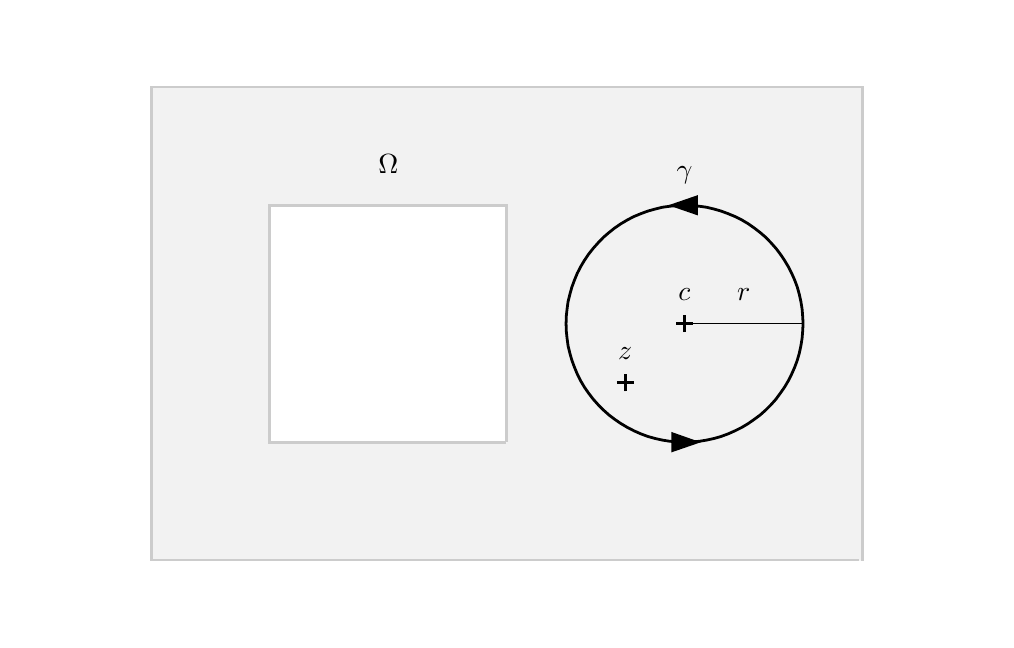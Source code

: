 \begingroup%
\makeatletter%
\begin{pgfpicture}%
\pgfpathrectangle{\pgfpointorigin}{\pgfqpoint{4.792in}{2.961in}}%
\pgfusepath{use as bounding box, clip}%
\begin{pgfscope}%
\pgfsetbuttcap%
\pgfsetmiterjoin%
\definecolor{currentfill}{rgb}{1.0,1.0,1.0}%
\pgfsetfillcolor{currentfill}%
\pgfsetlinewidth{0.0pt}%
\definecolor{currentstroke}{rgb}{1.0,1.0,1.0}%
\pgfsetstrokecolor{currentstroke}%
\pgfsetdash{}{0pt}%
\pgfpathmoveto{\pgfqpoint{0.0in}{0.0in}}%
\pgfpathlineto{\pgfqpoint{4.792in}{0.0in}}%
\pgfpathlineto{\pgfqpoint{4.792in}{2.961in}}%
\pgfpathlineto{\pgfqpoint{0.0in}{2.961in}}%
\pgfpathclose%
\pgfusepath{fill}%
\end{pgfscope}%
\begin{pgfscope}%
\pgfpathrectangle{\pgfqpoint{0.479in}{0.296in}}{\pgfqpoint{3.833in}{2.369in}} %
\pgfusepath{clip}%
\pgfsetbuttcap%
\pgfsetmiterjoin%
\definecolor{currentfill}{rgb}{0.95,0.95,0.95}%
\pgfsetfillcolor{currentfill}%
\pgfsetlinewidth{1.004pt}%
\definecolor{currentstroke}{rgb}{0.8,0.8,0.8}%
\pgfsetstrokecolor{currentstroke}%
\pgfsetdash{}{0pt}%
\pgfpathmoveto{\pgfqpoint{4.173in}{0.296in}}%
\pgfpathlineto{\pgfqpoint{4.173in}{2.665in}}%
\pgfpathlineto{\pgfqpoint{0.619in}{2.665in}}%
\pgfpathlineto{\pgfqpoint{0.619in}{0.296in}}%
\pgfpathlineto{\pgfqpoint{4.159in}{0.296in}}%
\pgfpathlineto{\pgfqpoint{4.159in}{0.296in}}%
\pgfusepath{stroke,fill}%
\end{pgfscope}%
\begin{pgfscope}%
\pgfpathrectangle{\pgfqpoint{0.479in}{0.296in}}{\pgfqpoint{3.833in}{2.369in}} %
\pgfusepath{clip}%
\pgfsetbuttcap%
\pgfsetmiterjoin%
\definecolor{currentfill}{rgb}{1.0,1.0,1.0}%
\pgfsetfillcolor{currentfill}%
\pgfsetlinewidth{1.004pt}%
\definecolor{currentstroke}{rgb}{0.8,0.8,0.8}%
\pgfsetstrokecolor{currentstroke}%
\pgfsetdash{}{0pt}%
\pgfpathmoveto{\pgfqpoint{2.396in}{0.888in}}%
\pgfpathlineto{\pgfqpoint{2.396in}{2.073in}}%
\pgfpathlineto{\pgfqpoint{1.211in}{2.073in}}%
\pgfpathlineto{\pgfqpoint{1.211in}{0.888in}}%
\pgfpathlineto{\pgfqpoint{2.391in}{0.888in}}%
\pgfpathlineto{\pgfqpoint{2.391in}{0.888in}}%
\pgfusepath{stroke,fill}%
\end{pgfscope}%
\begin{pgfscope}%
\pgfpathrectangle{\pgfqpoint{0.479in}{0.296in}}{\pgfqpoint{3.833in}{2.369in}} %
\pgfusepath{clip}%
\pgfsetbuttcap%
\pgfsetmiterjoin%
\pgfsetlinewidth{1.004pt}%
\definecolor{currentstroke}{rgb}{0.0,0.0,0.0}%
\pgfsetstrokecolor{currentstroke}%
\pgfsetdash{}{0pt}%
\pgfpathmoveto{\pgfqpoint{3.877in}{1.481in}}%
\pgfpathlineto{\pgfqpoint{3.875in}{1.518in}}%
\pgfpathlineto{\pgfqpoint{3.872in}{1.555in}}%
\pgfpathlineto{\pgfqpoint{3.866in}{1.592in}}%
\pgfpathlineto{\pgfqpoint{3.858in}{1.628in}}%
\pgfpathlineto{\pgfqpoint{3.848in}{1.664in}}%
\pgfpathlineto{\pgfqpoint{3.835in}{1.699in}}%
\pgfpathlineto{\pgfqpoint{3.82in}{1.733in}}%
\pgfpathlineto{\pgfqpoint{3.803in}{1.766in}}%
\pgfpathlineto{\pgfqpoint{3.784in}{1.798in}}%
\pgfpathlineto{\pgfqpoint{3.763in}{1.829in}}%
\pgfpathlineto{\pgfqpoint{3.741in}{1.858in}}%
\pgfpathlineto{\pgfqpoint{3.716in}{1.886in}}%
\pgfpathlineto{\pgfqpoint{3.69in}{1.913in}}%
\pgfpathlineto{\pgfqpoint{3.662in}{1.937in}}%
\pgfpathlineto{\pgfqpoint{3.632in}{1.96in}}%
\pgfpathlineto{\pgfqpoint{3.602in}{1.981in}}%
\pgfpathlineto{\pgfqpoint{3.57in}{2.0in}}%
\pgfpathlineto{\pgfqpoint{3.536in}{2.017in}}%
\pgfpathlineto{\pgfqpoint{3.502in}{2.031in}}%
\pgfpathlineto{\pgfqpoint{3.467in}{2.044in}}%
\pgfpathlineto{\pgfqpoint{3.432in}{2.054in}}%
\pgfpathlineto{\pgfqpoint{3.395in}{2.063in}}%
\pgfpathlineto{\pgfqpoint{3.359in}{2.068in}}%
\pgfpathlineto{\pgfqpoint{3.321in}{2.072in}}%
\pgfpathlineto{\pgfqpoint{3.284in}{2.073in}}%
\pgfpathlineto{\pgfqpoint{3.247in}{2.072in}}%
\pgfpathlineto{\pgfqpoint{3.21in}{2.068in}}%
\pgfpathlineto{\pgfqpoint{3.173in}{2.063in}}%
\pgfpathlineto{\pgfqpoint{3.137in}{2.054in}}%
\pgfpathlineto{\pgfqpoint{3.101in}{2.044in}}%
\pgfpathlineto{\pgfqpoint{3.066in}{2.031in}}%
\pgfpathlineto{\pgfqpoint{3.032in}{2.017in}}%
\pgfpathlineto{\pgfqpoint{2.999in}{2.0in}}%
\pgfpathlineto{\pgfqpoint{2.967in}{1.981in}}%
\pgfpathlineto{\pgfqpoint{2.936in}{1.96in}}%
\pgfpathlineto{\pgfqpoint{2.907in}{1.937in}}%
\pgfpathlineto{\pgfqpoint{2.879in}{1.913in}}%
\pgfpathlineto{\pgfqpoint{2.853in}{1.886in}}%
\pgfpathlineto{\pgfqpoint{2.828in}{1.858in}}%
\pgfpathlineto{\pgfqpoint{2.805in}{1.829in}}%
\pgfpathlineto{\pgfqpoint{2.784in}{1.798in}}%
\pgfpathlineto{\pgfqpoint{2.765in}{1.766in}}%
\pgfpathlineto{\pgfqpoint{2.748in}{1.733in}}%
\pgfpathlineto{\pgfqpoint{2.734in}{1.699in}}%
\pgfpathlineto{\pgfqpoint{2.721in}{1.664in}}%
\pgfpathlineto{\pgfqpoint{2.711in}{1.628in}}%
\pgfpathlineto{\pgfqpoint{2.702in}{1.592in}}%
\pgfpathlineto{\pgfqpoint{2.697in}{1.555in}}%
\pgfpathlineto{\pgfqpoint{2.693in}{1.518in}}%
\pgfpathlineto{\pgfqpoint{2.692in}{1.481in}}%
\pgfpathlineto{\pgfqpoint{2.693in}{1.444in}}%
\pgfpathlineto{\pgfqpoint{2.697in}{1.407in}}%
\pgfpathlineto{\pgfqpoint{2.702in}{1.37in}}%
\pgfpathlineto{\pgfqpoint{2.711in}{1.333in}}%
\pgfpathlineto{\pgfqpoint{2.721in}{1.298in}}%
\pgfpathlineto{\pgfqpoint{2.734in}{1.263in}}%
\pgfpathlineto{\pgfqpoint{2.748in}{1.229in}}%
\pgfpathlineto{\pgfqpoint{2.765in}{1.195in}}%
\pgfpathlineto{\pgfqpoint{2.784in}{1.163in}}%
\pgfpathlineto{\pgfqpoint{2.805in}{1.133in}}%
\pgfpathlineto{\pgfqpoint{2.828in}{1.103in}}%
\pgfpathlineto{\pgfqpoint{2.853in}{1.075in}}%
\pgfpathlineto{\pgfqpoint{2.879in}{1.049in}}%
\pgfpathlineto{\pgfqpoint{2.907in}{1.024in}}%
\pgfpathlineto{\pgfqpoint{2.936in}{1.002in}}%
\pgfpathlineto{\pgfqpoint{2.967in}{0.981in}}%
\pgfpathlineto{\pgfqpoint{2.999in}{0.962in}}%
\pgfpathlineto{\pgfqpoint{3.032in}{0.945in}}%
\pgfpathlineto{\pgfqpoint{3.066in}{0.93in}}%
\pgfpathlineto{\pgfqpoint{3.101in}{0.917in}}%
\pgfpathlineto{\pgfqpoint{3.137in}{0.907in}}%
\pgfpathlineto{\pgfqpoint{3.173in}{0.899in}}%
\pgfpathlineto{\pgfqpoint{3.21in}{0.893in}}%
\pgfpathlineto{\pgfqpoint{3.247in}{0.89in}}%
\pgfpathlineto{\pgfqpoint{3.284in}{0.888in}}%
\pgfpathlineto{\pgfqpoint{3.321in}{0.89in}}%
\pgfpathlineto{\pgfqpoint{3.359in}{0.893in}}%
\pgfpathlineto{\pgfqpoint{3.395in}{0.899in}}%
\pgfpathlineto{\pgfqpoint{3.432in}{0.907in}}%
\pgfpathlineto{\pgfqpoint{3.467in}{0.917in}}%
\pgfpathlineto{\pgfqpoint{3.502in}{0.93in}}%
\pgfpathlineto{\pgfqpoint{3.536in}{0.945in}}%
\pgfpathlineto{\pgfqpoint{3.57in}{0.962in}}%
\pgfpathlineto{\pgfqpoint{3.602in}{0.981in}}%
\pgfpathlineto{\pgfqpoint{3.632in}{1.002in}}%
\pgfpathlineto{\pgfqpoint{3.662in}{1.024in}}%
\pgfpathlineto{\pgfqpoint{3.69in}{1.049in}}%
\pgfpathlineto{\pgfqpoint{3.716in}{1.075in}}%
\pgfpathlineto{\pgfqpoint{3.741in}{1.103in}}%
\pgfpathlineto{\pgfqpoint{3.763in}{1.133in}}%
\pgfpathlineto{\pgfqpoint{3.784in}{1.163in}}%
\pgfpathlineto{\pgfqpoint{3.803in}{1.195in}}%
\pgfpathlineto{\pgfqpoint{3.82in}{1.229in}}%
\pgfpathlineto{\pgfqpoint{3.835in}{1.263in}}%
\pgfpathlineto{\pgfqpoint{3.848in}{1.298in}}%
\pgfpathlineto{\pgfqpoint{3.858in}{1.333in}}%
\pgfpathlineto{\pgfqpoint{3.866in}{1.37in}}%
\pgfpathlineto{\pgfqpoint{3.872in}{1.407in}}%
\pgfpathlineto{\pgfqpoint{3.875in}{1.444in}}%
\pgfpathlineto{\pgfqpoint{3.877in}{1.481in}}%
\pgfpathlineto{\pgfqpoint{3.877in}{1.481in}}%
\pgfusepath{stroke}%
\end{pgfscope}%
\begin{pgfscope}%
\pgfpathrectangle{\pgfqpoint{0.479in}{0.296in}}{\pgfqpoint{3.833in}{2.369in}} %
\pgfusepath{clip}%
\pgfsetbuttcap%
\pgfsetmiterjoin%
\definecolor{currentfill}{rgb}{0.0,0.0,0.0}%
\pgfsetfillcolor{currentfill}%
\pgfsetlinewidth{1.004pt}%
\definecolor{currentstroke}{rgb}{0.0,0.0,0.0}%
\pgfsetstrokecolor{currentstroke}%
\pgfsetdash{}{0pt}%
\pgfpathmoveto{\pgfqpoint{3.344in}{2.114in}}%
\pgfpathlineto{\pgfqpoint{3.225in}{2.073in}}%
\pgfpathlineto{\pgfqpoint{3.344in}{2.032in}}%
\pgfpathclose%
\pgfusepath{stroke,fill}%
\end{pgfscope}%
\begin{pgfscope}%
\pgfpathrectangle{\pgfqpoint{0.479in}{0.296in}}{\pgfqpoint{3.833in}{2.369in}} %
\pgfusepath{clip}%
\pgfsetbuttcap%
\pgfsetmiterjoin%
\definecolor{currentfill}{rgb}{0.0,0.0,0.0}%
\pgfsetfillcolor{currentfill}%
\pgfsetlinewidth{1.004pt}%
\definecolor{currentstroke}{rgb}{0.0,0.0,0.0}%
\pgfsetstrokecolor{currentstroke}%
\pgfsetdash{}{0pt}%
\pgfpathmoveto{\pgfqpoint{3.225in}{0.847in}}%
\pgfpathlineto{\pgfqpoint{3.344in}{0.888in}}%
\pgfpathlineto{\pgfqpoint{3.225in}{0.93in}}%
\pgfpathclose%
\pgfusepath{stroke,fill}%
\end{pgfscope}%
\begin{pgfscope}%
\pgfpathrectangle{\pgfqpoint{0.479in}{0.296in}}{\pgfqpoint{3.833in}{2.369in}} %
\pgfusepath{clip}%
\pgfsetbuttcap%
\pgfsetroundjoin%
\definecolor{currentfill}{rgb}{0.0,0.0,0.0}%
\pgfsetfillcolor{currentfill}%
\pgfsetlinewidth{1.004pt}%
\definecolor{currentstroke}{rgb}{0.0,0.0,0.0}%
\pgfsetstrokecolor{currentstroke}%
\pgfsetdash{}{0pt}%
\pgfsys@defobject{currentmarker}{\pgfqpoint{-0.042in}{-0.042in}}{\pgfqpoint{0.042in}{0.042in}}{%
\pgfpathmoveto{\pgfqpoint{-0.042in}{0.0in}}%
\pgfpathlineto{\pgfqpoint{0.042in}{0.0in}}%
\pgfpathmoveto{\pgfqpoint{0.0in}{-0.042in}}%
\pgfpathlineto{\pgfqpoint{0.0in}{0.042in}}%
\pgfusepath{stroke,fill}%
}%
\begin{pgfscope}%
\pgfsys@transformshift{3.284in}{1.481in}%
\pgfsys@useobject{currentmarker}{}%
\end{pgfscope}%
\end{pgfscope}%
\begin{pgfscope}%
\pgfpathrectangle{\pgfqpoint{0.479in}{0.296in}}{\pgfqpoint{3.833in}{2.369in}} %
\pgfusepath{clip}%
\pgfsetbuttcap%
\pgfsetroundjoin%
\definecolor{currentfill}{rgb}{0.0,0.0,0.0}%
\pgfsetfillcolor{currentfill}%
\pgfsetlinewidth{1.004pt}%
\definecolor{currentstroke}{rgb}{0.0,0.0,0.0}%
\pgfsetstrokecolor{currentstroke}%
\pgfsetdash{}{0pt}%
\pgfsys@defobject{currentmarker}{\pgfqpoint{-0.042in}{-0.042in}}{\pgfqpoint{0.042in}{0.042in}}{%
\pgfpathmoveto{\pgfqpoint{-0.042in}{0.0in}}%
\pgfpathlineto{\pgfqpoint{0.042in}{0.0in}}%
\pgfpathmoveto{\pgfqpoint{0.0in}{-0.042in}}%
\pgfpathlineto{\pgfqpoint{0.0in}{0.042in}}%
\pgfusepath{stroke,fill}%
}%
\begin{pgfscope}%
\pgfsys@transformshift{2.988in}{1.185in}%
\pgfsys@useobject{currentmarker}{}%
\end{pgfscope}%
\end{pgfscope}%
\begin{pgfscope}%
\pgfpathrectangle{\pgfqpoint{0.479in}{0.296in}}{\pgfqpoint{3.833in}{2.369in}} %
\pgfusepath{clip}%
\pgfsetrectcap%
\pgfsetroundjoin%
\pgfsetlinewidth{0.502pt}%
\definecolor{currentstroke}{rgb}{0.0,0.0,0.0}%
\pgfsetstrokecolor{currentstroke}%
\pgfsetdash{}{0pt}%
\pgfpathmoveto{\pgfqpoint{3.284in}{1.481in}}%
\pgfpathlineto{\pgfqpoint{3.877in}{1.481in}}%
\pgfusepath{stroke}%
\end{pgfscope}%
\begin{pgfscope}%
\pgftext[x=1.804in,y=2.28in,,]{\rmfamily\fontsize{10.0}{12.0}\selectfont \(\displaystyle \Omega\)}%
\end{pgfscope}%
\begin{pgfscope}%
\pgftext[x=3.284in,y=2.221in,,]{\rmfamily\fontsize{10.0}{12.0}\selectfont \(\displaystyle \gamma\)}%
\end{pgfscope}%
\begin{pgfscope}%
\pgftext[x=3.284in,y=1.629in,,]{\rmfamily\fontsize{10.0}{12.0}\selectfont \(\displaystyle c\)}%
\end{pgfscope}%
\begin{pgfscope}%
\pgftext[x=3.58in,y=1.629in,,]{\rmfamily\fontsize{10.0}{12.0}\selectfont \(\displaystyle r\)}%
\end{pgfscope}%
\begin{pgfscope}%
\pgftext[x=2.988in,y=1.333in,,]{\rmfamily\fontsize{10.0}{12.0}\selectfont \(\displaystyle z\)}%
\end{pgfscope}%
\end{pgfpicture}%
\makeatother%
\endgroup%
